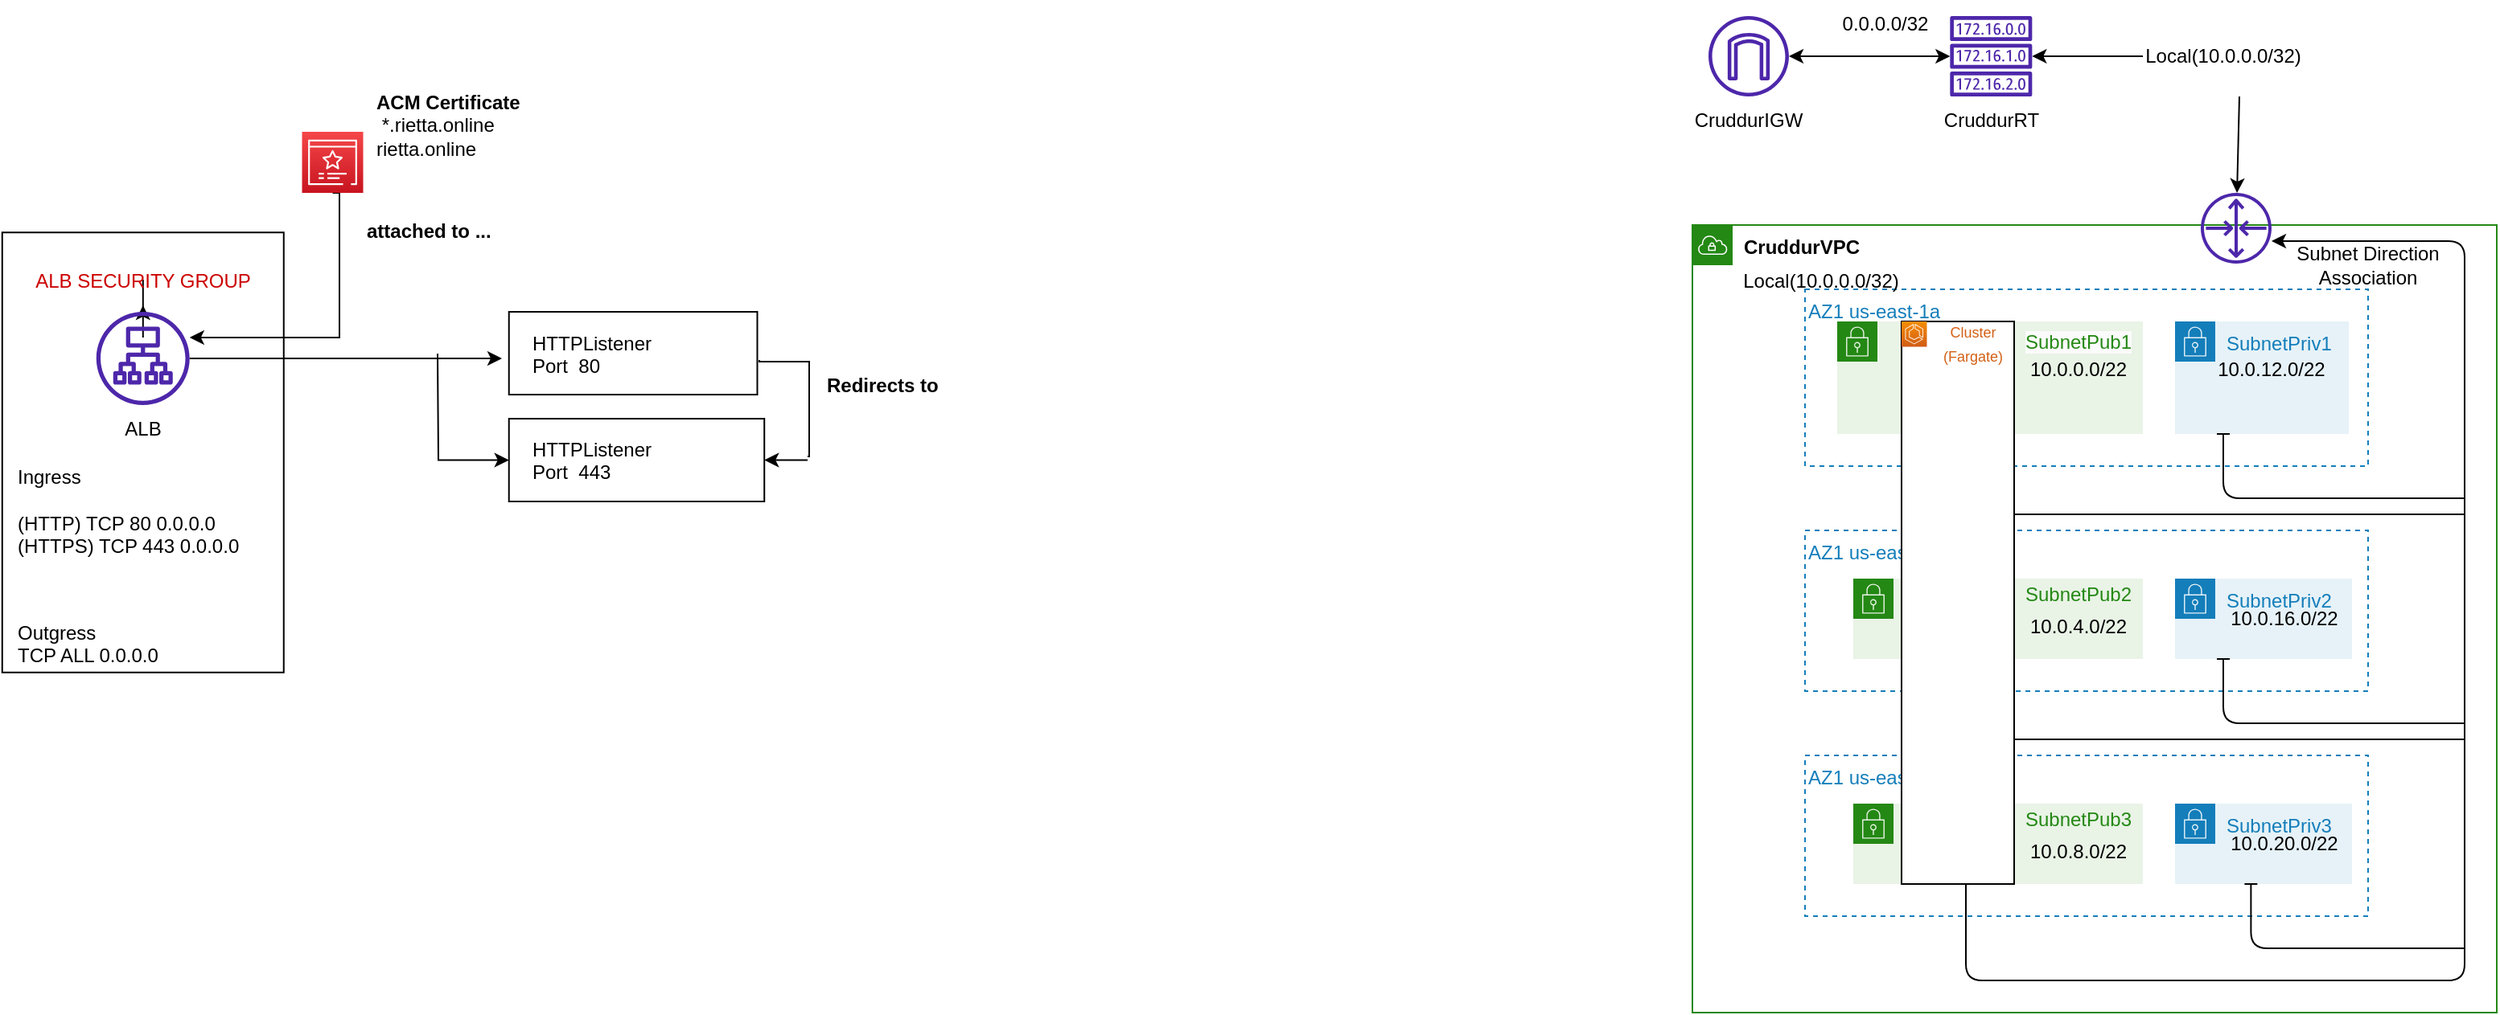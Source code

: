 <mxfile version="21.5.0" type="github">
  <diagram name="Page-1" id="R-quI3UAUqY8mXfWR5DA">
    <mxGraphModel dx="1730" dy="1552" grid="1" gridSize="10" guides="1" tooltips="1" connect="1" arrows="1" fold="1" page="1" pageScale="1" pageWidth="850" pageHeight="1100" math="0" shadow="0">
      <root>
        <mxCell id="0" />
        <mxCell id="1" parent="0" />
        <mxCell id="Xi_Mlwiq7mVEcRBWBNJl-1" value="&lt;b&gt;&lt;font color=&quot;#000000&quot;&gt;CruddurVPC&lt;/font&gt;&lt;/b&gt;" style="points=[[0,0],[0.25,0],[0.5,0],[0.75,0],[1,0],[1,0.25],[1,0.5],[1,0.75],[1,1],[0.75,1],[0.5,1],[0.25,1],[0,1],[0,0.75],[0,0.5],[0,0.25]];outlineConnect=0;gradientColor=none;html=1;whiteSpace=wrap;fontSize=12;fontStyle=0;container=1;pointerEvents=0;collapsible=0;recursiveResize=0;shape=mxgraph.aws4.group;grIcon=mxgraph.aws4.group_vpc;strokeColor=#248814;fillColor=none;verticalAlign=top;align=left;spacingLeft=30;fontColor=#AAB7B8;dashed=0;rounded=0;" parent="1" vertex="1">
          <mxGeometry x="330" y="20" width="500" height="490" as="geometry" />
        </mxCell>
        <mxCell id="Xi_Mlwiq7mVEcRBWBNJl-22" value="AZ1 us-east-1a" style="fillColor=none;strokeColor=#147EBA;dashed=1;verticalAlign=top;fontStyle=0;fontColor=#147EBA;whiteSpace=wrap;html=1;align=left;rounded=0;" parent="Xi_Mlwiq7mVEcRBWBNJl-1" vertex="1">
          <mxGeometry x="70" y="40" width="350" height="110" as="geometry" />
        </mxCell>
        <mxCell id="Xi_Mlwiq7mVEcRBWBNJl-2" value="AZ1 us-east-1b" style="fillColor=none;strokeColor=#147EBA;dashed=1;verticalAlign=top;fontStyle=0;fontColor=#147EBA;whiteSpace=wrap;html=1;align=left;rounded=0;" parent="Xi_Mlwiq7mVEcRBWBNJl-1" vertex="1">
          <mxGeometry x="70" y="190" width="350" height="100" as="geometry" />
        </mxCell>
        <mxCell id="Xi_Mlwiq7mVEcRBWBNJl-3" value="SubnetPriv2" style="points=[[0,0],[0.25,0],[0.5,0],[0.75,0],[1,0],[1,0.25],[1,0.5],[1,0.75],[1,1],[0.75,1],[0.5,1],[0.25,1],[0,1],[0,0.75],[0,0.5],[0,0.25]];outlineConnect=0;gradientColor=none;html=1;whiteSpace=wrap;fontSize=12;fontStyle=0;container=1;pointerEvents=0;collapsible=0;recursiveResize=0;shape=mxgraph.aws4.group;grIcon=mxgraph.aws4.group_security_group;grStroke=0;strokeColor=#147EBA;fillColor=#E6F2F8;verticalAlign=top;align=left;spacingLeft=30;fontColor=#147EBA;dashed=0;rounded=0;" parent="Xi_Mlwiq7mVEcRBWBNJl-1" vertex="1">
          <mxGeometry x="300" y="220" width="110" height="50" as="geometry" />
        </mxCell>
        <mxCell id="Xi_Mlwiq7mVEcRBWBNJl-4" style="edgeStyle=orthogonalEdgeStyle;rounded=0;orthogonalLoop=1;jettySize=auto;html=1;exitX=0.5;exitY=1;exitDx=0;exitDy=0;" parent="Xi_Mlwiq7mVEcRBWBNJl-1" source="Xi_Mlwiq7mVEcRBWBNJl-2" target="Xi_Mlwiq7mVEcRBWBNJl-2" edge="1">
          <mxGeometry relative="1" as="geometry" />
        </mxCell>
        <mxCell id="Xi_Mlwiq7mVEcRBWBNJl-5" value="" style="points=[[0,0],[0.25,0],[0.5,0],[0.75,0],[1,0],[1,0.25],[1,0.5],[1,0.75],[1,1],[0.75,1],[0.5,1],[0.25,1],[0,1],[0,0.75],[0,0.5],[0,0.25]];outlineConnect=0;gradientColor=none;html=1;whiteSpace=wrap;fontSize=12;fontStyle=0;container=1;pointerEvents=0;collapsible=0;recursiveResize=0;shape=mxgraph.aws4.group;grIcon=mxgraph.aws4.group_security_group;grStroke=0;strokeColor=#248814;fillColor=#E9F3E6;verticalAlign=top;align=left;spacingLeft=30;fontColor=#248814;dashed=0;rounded=0;" parent="Xi_Mlwiq7mVEcRBWBNJl-1" vertex="1">
          <mxGeometry x="100" y="220" width="180" height="50" as="geometry" />
        </mxCell>
        <mxCell id="Xi_Mlwiq7mVEcRBWBNJl-6" value="10.0.16.0/22" style="text;strokeColor=none;align=center;fillColor=none;html=1;verticalAlign=middle;whiteSpace=wrap;rounded=0;" parent="Xi_Mlwiq7mVEcRBWBNJl-1" vertex="1">
          <mxGeometry x="328" y="235" width="80" height="20" as="geometry" />
        </mxCell>
        <mxCell id="Xi_Mlwiq7mVEcRBWBNJl-7" style="edgeStyle=orthogonalEdgeStyle;orthogonalLoop=1;jettySize=auto;html=1;elbow=vertical;startArrow=baseDash;startFill=0;endArrow=none;endFill=0;" parent="Xi_Mlwiq7mVEcRBWBNJl-1" edge="1">
          <mxGeometry relative="1" as="geometry">
            <mxPoint x="480" y="320" as="targetPoint" />
            <mxPoint x="170" y="270" as="sourcePoint" />
            <Array as="points">
              <mxPoint x="170" y="320" />
            </Array>
          </mxGeometry>
        </mxCell>
        <mxCell id="Xi_Mlwiq7mVEcRBWBNJl-8" value="10.0.4.0/22" style="text;strokeColor=none;align=center;fillColor=none;html=1;verticalAlign=middle;whiteSpace=wrap;rounded=0;" parent="Xi_Mlwiq7mVEcRBWBNJl-1" vertex="1">
          <mxGeometry x="200" y="240" width="80" height="20" as="geometry" />
        </mxCell>
        <mxCell id="Xi_Mlwiq7mVEcRBWBNJl-9" value="AZ1 us-east-1c" style="fillColor=none;strokeColor=#147EBA;dashed=1;verticalAlign=top;fontStyle=0;fontColor=#147EBA;whiteSpace=wrap;html=1;align=left;rounded=0;" parent="Xi_Mlwiq7mVEcRBWBNJl-1" vertex="1">
          <mxGeometry x="70" y="330" width="350" height="100" as="geometry" />
        </mxCell>
        <mxCell id="Xi_Mlwiq7mVEcRBWBNJl-10" value="SubnetPriv3" style="points=[[0,0],[0.25,0],[0.5,0],[0.75,0],[1,0],[1,0.25],[1,0.5],[1,0.75],[1,1],[0.75,1],[0.5,1],[0.25,1],[0,1],[0,0.75],[0,0.5],[0,0.25]];outlineConnect=0;gradientColor=none;html=1;whiteSpace=wrap;fontSize=12;fontStyle=0;container=1;pointerEvents=0;collapsible=0;recursiveResize=0;shape=mxgraph.aws4.group;grIcon=mxgraph.aws4.group_security_group;grStroke=0;strokeColor=#147EBA;fillColor=#E6F2F8;verticalAlign=top;align=left;spacingLeft=30;fontColor=#147EBA;dashed=0;rounded=0;" parent="Xi_Mlwiq7mVEcRBWBNJl-1" vertex="1">
          <mxGeometry x="300" y="360" width="110" height="50" as="geometry" />
        </mxCell>
        <mxCell id="Xi_Mlwiq7mVEcRBWBNJl-14" value="10.0.20.0/22" style="text;strokeColor=none;align=center;fillColor=none;html=1;verticalAlign=middle;whiteSpace=wrap;rounded=0;" parent="Xi_Mlwiq7mVEcRBWBNJl-10" vertex="1">
          <mxGeometry x="28" y="15" width="80" height="20" as="geometry" />
        </mxCell>
        <mxCell id="Xi_Mlwiq7mVEcRBWBNJl-11" style="edgeStyle=orthogonalEdgeStyle;rounded=0;orthogonalLoop=1;jettySize=auto;html=1;exitX=0.5;exitY=1;exitDx=0;exitDy=0;" parent="Xi_Mlwiq7mVEcRBWBNJl-1" source="Xi_Mlwiq7mVEcRBWBNJl-9" target="Xi_Mlwiq7mVEcRBWBNJl-9" edge="1">
          <mxGeometry relative="1" as="geometry" />
        </mxCell>
        <mxCell id="Xi_Mlwiq7mVEcRBWBNJl-12" value="" style="points=[[0,0],[0.25,0],[0.5,0],[0.75,0],[1,0],[1,0.25],[1,0.5],[1,0.75],[1,1],[0.75,1],[0.5,1],[0.25,1],[0,1],[0,0.75],[0,0.5],[0,0.25]];outlineConnect=0;gradientColor=none;html=1;whiteSpace=wrap;fontSize=12;fontStyle=0;container=1;pointerEvents=0;collapsible=0;recursiveResize=0;shape=mxgraph.aws4.group;grIcon=mxgraph.aws4.group_security_group;grStroke=0;strokeColor=#248814;fillColor=#E9F3E6;verticalAlign=top;align=left;spacingLeft=30;fontColor=#248814;dashed=0;rounded=0;" parent="Xi_Mlwiq7mVEcRBWBNJl-1" vertex="1">
          <mxGeometry x="100" y="360" width="180" height="50" as="geometry" />
        </mxCell>
        <mxCell id="Xi_Mlwiq7mVEcRBWBNJl-42" value="&lt;font color=&quot;#248814&quot;&gt;SubnetPub3&lt;/font&gt;" style="text;strokeColor=none;align=center;fillColor=none;html=1;verticalAlign=middle;whiteSpace=wrap;rounded=0;" parent="Xi_Mlwiq7mVEcRBWBNJl-12" vertex="1">
          <mxGeometry x="100" width="80" height="20" as="geometry" />
        </mxCell>
        <mxCell id="Xi_Mlwiq7mVEcRBWBNJl-13" style="edgeStyle=orthogonalEdgeStyle;orthogonalLoop=1;jettySize=auto;html=1;elbow=vertical;exitX=0.429;exitY=1;exitDx=0;exitDy=0;exitPerimeter=0;startArrow=baseDash;startFill=0;endArrow=none;endFill=0;" parent="Xi_Mlwiq7mVEcRBWBNJl-1" source="Xi_Mlwiq7mVEcRBWBNJl-10" edge="1">
          <mxGeometry relative="1" as="geometry">
            <mxPoint x="480" y="450" as="targetPoint" />
            <mxPoint x="330" y="420" as="sourcePoint" />
            <Array as="points">
              <mxPoint x="347" y="450" />
            </Array>
          </mxGeometry>
        </mxCell>
        <mxCell id="Xi_Mlwiq7mVEcRBWBNJl-15" value="10.0.8.0/22" style="text;strokeColor=none;align=center;fillColor=none;html=1;verticalAlign=middle;whiteSpace=wrap;rounded=0;" parent="Xi_Mlwiq7mVEcRBWBNJl-1" vertex="1">
          <mxGeometry x="200" y="380" width="80" height="20" as="geometry" />
        </mxCell>
        <mxCell id="Xi_Mlwiq7mVEcRBWBNJl-16" value="Local(10.0.0.0/32)" style="text;strokeColor=none;align=center;fillColor=none;html=1;verticalAlign=middle;whiteSpace=wrap;rounded=0;" parent="Xi_Mlwiq7mVEcRBWBNJl-1" vertex="1">
          <mxGeometry x="30" y="20" width="100" height="30" as="geometry" />
        </mxCell>
        <mxCell id="Xi_Mlwiq7mVEcRBWBNJl-17" style="rounded=0;orthogonalLoop=1;jettySize=auto;html=1;startArrow=classic;startFill=1;endArrow=none;endFill=0;" parent="Xi_Mlwiq7mVEcRBWBNJl-1" source="Xi_Mlwiq7mVEcRBWBNJl-19" edge="1">
          <mxGeometry relative="1" as="geometry">
            <mxPoint x="340" y="-80" as="targetPoint" />
          </mxGeometry>
        </mxCell>
        <mxCell id="Xi_Mlwiq7mVEcRBWBNJl-18" style="edgeStyle=orthogonalEdgeStyle;orthogonalLoop=1;jettySize=auto;html=1;elbow=vertical;endArrow=baseDash;endFill=0;startArrow=classic;startFill=1;" parent="Xi_Mlwiq7mVEcRBWBNJl-1" source="Xi_Mlwiq7mVEcRBWBNJl-19" target="Xi_Mlwiq7mVEcRBWBNJl-12" edge="1">
          <mxGeometry relative="1" as="geometry">
            <Array as="points">
              <mxPoint x="480" y="10" />
              <mxPoint x="480" y="470" />
              <mxPoint x="170" y="470" />
            </Array>
          </mxGeometry>
        </mxCell>
        <mxCell id="Xi_Mlwiq7mVEcRBWBNJl-19" value="" style="outlineConnect=0;fontColor=#232F3E;gradientColor=none;fillColor=#4D27AA;strokeColor=none;dashed=0;verticalLabelPosition=bottom;verticalAlign=top;align=center;html=1;fontSize=12;fontStyle=0;aspect=fixed;pointerEvents=1;shape=mxgraph.aws4.router;rounded=0;" parent="Xi_Mlwiq7mVEcRBWBNJl-1" vertex="1">
          <mxGeometry x="316" y="-20" width="44" height="44" as="geometry" />
        </mxCell>
        <mxCell id="Xi_Mlwiq7mVEcRBWBNJl-20" style="edgeStyle=orthogonalEdgeStyle;orthogonalLoop=1;jettySize=auto;html=1;elbow=vertical;exitX=0.429;exitY=1;exitDx=0;exitDy=0;exitPerimeter=0;startArrow=baseDash;startFill=0;endArrow=none;endFill=0;" parent="Xi_Mlwiq7mVEcRBWBNJl-1" edge="1">
          <mxGeometry relative="1" as="geometry">
            <mxPoint x="480" y="310" as="targetPoint" />
            <mxPoint x="330" y="270" as="sourcePoint" />
            <Array as="points">
              <mxPoint x="330" y="310" />
            </Array>
          </mxGeometry>
        </mxCell>
        <mxCell id="Xi_Mlwiq7mVEcRBWBNJl-21" style="edgeStyle=orthogonalEdgeStyle;orthogonalLoop=1;jettySize=auto;html=1;elbow=vertical;startArrow=baseDash;startFill=0;endArrow=none;endFill=0;" parent="Xi_Mlwiq7mVEcRBWBNJl-1" edge="1">
          <mxGeometry relative="1" as="geometry">
            <mxPoint x="480" y="180" as="targetPoint" />
            <mxPoint x="170" y="130" as="sourcePoint" />
            <Array as="points">
              <mxPoint x="170" y="180" />
            </Array>
          </mxGeometry>
        </mxCell>
        <mxCell id="Xi_Mlwiq7mVEcRBWBNJl-23" value="SubnetPriv1" style="points=[[0,0],[0.25,0],[0.5,0],[0.75,0],[1,0],[1,0.25],[1,0.5],[1,0.75],[1,1],[0.75,1],[0.5,1],[0.25,1],[0,1],[0,0.75],[0,0.5],[0,0.25]];outlineConnect=0;gradientColor=none;html=1;whiteSpace=wrap;fontSize=12;fontStyle=0;container=1;pointerEvents=0;collapsible=0;recursiveResize=0;shape=mxgraph.aws4.group;grIcon=mxgraph.aws4.group_security_group;grStroke=0;strokeColor=#147EBA;fillColor=#E6F2F8;verticalAlign=top;align=left;spacingLeft=30;fontColor=#147EBA;dashed=0;rounded=0;" parent="Xi_Mlwiq7mVEcRBWBNJl-1" vertex="1">
          <mxGeometry x="300" y="60" width="108" height="70" as="geometry" />
        </mxCell>
        <mxCell id="Xi_Mlwiq7mVEcRBWBNJl-24" style="edgeStyle=orthogonalEdgeStyle;rounded=0;orthogonalLoop=1;jettySize=auto;html=1;exitX=0.5;exitY=1;exitDx=0;exitDy=0;" parent="Xi_Mlwiq7mVEcRBWBNJl-1" source="Xi_Mlwiq7mVEcRBWBNJl-22" target="Xi_Mlwiq7mVEcRBWBNJl-22" edge="1">
          <mxGeometry relative="1" as="geometry" />
        </mxCell>
        <mxCell id="Xi_Mlwiq7mVEcRBWBNJl-25" value="" style="points=[[0,0],[0.25,0],[0.5,0],[0.75,0],[1,0],[1,0.25],[1,0.5],[1,0.75],[1,1],[0.75,1],[0.5,1],[0.25,1],[0,1],[0,0.75],[0,0.5],[0,0.25]];outlineConnect=0;gradientColor=none;html=1;whiteSpace=wrap;fontSize=12;fontStyle=0;container=1;pointerEvents=0;collapsible=0;recursiveResize=0;shape=mxgraph.aws4.group;grIcon=mxgraph.aws4.group_security_group;grStroke=0;strokeColor=#248814;fillColor=#E9F3E6;verticalAlign=top;align=left;spacingLeft=30;fontColor=#248814;dashed=0;rounded=0;" parent="Xi_Mlwiq7mVEcRBWBNJl-1" vertex="1">
          <mxGeometry x="90" y="60" width="190" height="70" as="geometry" />
        </mxCell>
        <mxCell id="Xi_Mlwiq7mVEcRBWBNJl-27" value="10.0.0.0/22" style="text;strokeColor=none;align=center;fillColor=none;html=1;verticalAlign=middle;whiteSpace=wrap;rounded=0;" parent="Xi_Mlwiq7mVEcRBWBNJl-25" vertex="1">
          <mxGeometry x="110" y="20" width="80" height="20" as="geometry" />
        </mxCell>
        <mxCell id="Xi_Mlwiq7mVEcRBWBNJl-26" value="10.0.12.0/22" style="text;strokeColor=none;align=center;fillColor=none;html=1;verticalAlign=middle;whiteSpace=wrap;rounded=0;" parent="Xi_Mlwiq7mVEcRBWBNJl-1" vertex="1">
          <mxGeometry x="320" y="80" width="80" height="20" as="geometry" />
        </mxCell>
        <mxCell id="Xi_Mlwiq7mVEcRBWBNJl-28" style="edgeStyle=orthogonalEdgeStyle;orthogonalLoop=1;jettySize=auto;html=1;elbow=vertical;exitX=0.429;exitY=1;exitDx=0;exitDy=0;exitPerimeter=0;startArrow=baseDash;startFill=0;endArrow=none;endFill=0;" parent="Xi_Mlwiq7mVEcRBWBNJl-1" edge="1">
          <mxGeometry relative="1" as="geometry">
            <mxPoint x="480" y="170" as="targetPoint" />
            <mxPoint x="330" y="130" as="sourcePoint" />
            <Array as="points">
              <mxPoint x="330" y="170" />
            </Array>
          </mxGeometry>
        </mxCell>
        <mxCell id="Xi_Mlwiq7mVEcRBWBNJl-29" value="Subnet Direction Association" style="text;strokeColor=none;align=center;fillColor=none;html=1;verticalAlign=middle;whiteSpace=wrap;rounded=0;" parent="Xi_Mlwiq7mVEcRBWBNJl-1" vertex="1">
          <mxGeometry x="370" y="10" width="100" height="30" as="geometry" />
        </mxCell>
        <mxCell id="Xi_Mlwiq7mVEcRBWBNJl-39" value="&#xa;&lt;span style=&quot;color: rgb(36, 136, 20); font-family: Helvetica; font-size: 12px; font-style: normal; font-variant-ligatures: normal; font-variant-caps: normal; font-weight: 400; letter-spacing: normal; orphans: 2; text-align: left; text-indent: 0px; text-transform: none; widows: 2; word-spacing: 0px; -webkit-text-stroke-width: 0px; background-color: rgb(251, 251, 251); text-decoration-thickness: initial; text-decoration-style: initial; text-decoration-color: initial; float: none; display: inline !important;&quot;&gt;SubnetPub1&lt;/span&gt;&#xa;&#xa;" style="text;strokeColor=none;align=center;fillColor=none;html=1;verticalAlign=middle;whiteSpace=wrap;rounded=0;" parent="Xi_Mlwiq7mVEcRBWBNJl-1" vertex="1">
          <mxGeometry x="200" y="70" width="80" height="20" as="geometry" />
        </mxCell>
        <mxCell id="Xi_Mlwiq7mVEcRBWBNJl-41" value="&lt;font color=&quot;#248814&quot;&gt;SubnetPub2&lt;/font&gt;" style="text;strokeColor=none;align=center;fillColor=none;html=1;verticalAlign=middle;whiteSpace=wrap;rounded=0;" parent="Xi_Mlwiq7mVEcRBWBNJl-1" vertex="1">
          <mxGeometry x="200" y="220" width="80" height="20" as="geometry" />
        </mxCell>
        <mxCell id="Xi_Mlwiq7mVEcRBWBNJl-48" value="" style="group;fillColor=none;shadow=0;" parent="Xi_Mlwiq7mVEcRBWBNJl-1" vertex="1" connectable="0">
          <mxGeometry x="130" y="60" width="70" height="350" as="geometry" />
        </mxCell>
        <mxCell id="Xi_Mlwiq7mVEcRBWBNJl-43" value="" style="rounded=0;whiteSpace=wrap;html=1;" parent="Xi_Mlwiq7mVEcRBWBNJl-48" vertex="1">
          <mxGeometry width="70" height="350" as="geometry" />
        </mxCell>
        <mxCell id="Xi_Mlwiq7mVEcRBWBNJl-44" value="" style="sketch=0;points=[[0,0,0],[0.25,0,0],[0.5,0,0],[0.75,0,0],[1,0,0],[0,1,0],[0.25,1,0],[0.5,1,0],[0.75,1,0],[1,1,0],[0,0.25,0],[0,0.5,0],[0,0.75,0],[1,0.25,0],[1,0.5,0],[1,0.75,0]];outlineConnect=0;fontColor=#232F3E;gradientColor=#F78E04;gradientDirection=north;fillColor=#D05C17;strokeColor=#ffffff;dashed=0;verticalLabelPosition=bottom;verticalAlign=top;align=center;html=1;fontSize=12;fontStyle=0;aspect=fixed;shape=mxgraph.aws4.resourceIcon;resIcon=mxgraph.aws4.ecs;" parent="Xi_Mlwiq7mVEcRBWBNJl-48" vertex="1">
          <mxGeometry width="15.75" height="15.75" as="geometry" />
        </mxCell>
        <mxCell id="Xi_Mlwiq7mVEcRBWBNJl-46" value="&lt;font color=&quot;#d36015&quot; style=&quot;font-size: 9px;&quot;&gt;Cluster (Fargate)&lt;/font&gt;" style="text;strokeColor=none;align=center;fillColor=none;html=1;verticalAlign=middle;whiteSpace=wrap;rounded=0;" parent="Xi_Mlwiq7mVEcRBWBNJl-48" vertex="1">
          <mxGeometry x="17.5" y="5.94" width="52.5" height="13.12" as="geometry" />
        </mxCell>
        <mxCell id="Xi_Mlwiq7mVEcRBWBNJl-30" style="edgeStyle=orthogonalEdgeStyle;rounded=0;orthogonalLoop=1;jettySize=auto;html=1;startArrow=classic;startFill=1;" parent="1" source="Xi_Mlwiq7mVEcRBWBNJl-31" target="Xi_Mlwiq7mVEcRBWBNJl-33" edge="1">
          <mxGeometry relative="1" as="geometry" />
        </mxCell>
        <mxCell id="Xi_Mlwiq7mVEcRBWBNJl-31" value="" style="outlineConnect=0;fontColor=#232F3E;gradientColor=none;fillColor=#4D27AA;strokeColor=none;dashed=0;verticalLabelPosition=bottom;verticalAlign=top;align=center;html=1;fontSize=12;fontStyle=0;aspect=fixed;pointerEvents=1;shape=mxgraph.aws4.internet_gateway;rounded=0;" parent="1" vertex="1">
          <mxGeometry x="340" y="-110" width="50" height="50" as="geometry" />
        </mxCell>
        <mxCell id="Xi_Mlwiq7mVEcRBWBNJl-32" style="edgeStyle=orthogonalEdgeStyle;rounded=0;orthogonalLoop=1;jettySize=auto;html=1;startArrow=classic;startFill=1;endArrow=none;endFill=0;" parent="1" source="Xi_Mlwiq7mVEcRBWBNJl-33" edge="1">
          <mxGeometry relative="1" as="geometry">
            <mxPoint x="610" y="-85" as="targetPoint" />
          </mxGeometry>
        </mxCell>
        <mxCell id="Xi_Mlwiq7mVEcRBWBNJl-33" value="" style="outlineConnect=0;fontColor=#232F3E;gradientColor=none;fillColor=#4D27AA;strokeColor=none;dashed=0;verticalLabelPosition=bottom;verticalAlign=top;align=center;html=1;fontSize=12;fontStyle=0;aspect=fixed;pointerEvents=1;shape=mxgraph.aws4.route_table;rounded=0;" parent="1" vertex="1">
          <mxGeometry x="490" y="-110" width="51.32" height="50" as="geometry" />
        </mxCell>
        <mxCell id="Xi_Mlwiq7mVEcRBWBNJl-34" value="Local(10.0.0.0/32)" style="text;strokeColor=none;align=center;fillColor=none;html=1;verticalAlign=middle;whiteSpace=wrap;rounded=0;" parent="1" vertex="1">
          <mxGeometry x="610" y="-100" width="100" height="30" as="geometry" />
        </mxCell>
        <mxCell id="Xi_Mlwiq7mVEcRBWBNJl-35" value="CruddurIGW" style="text;strokeColor=none;align=center;fillColor=none;html=1;verticalAlign=middle;whiteSpace=wrap;rounded=0;" parent="1" vertex="1">
          <mxGeometry x="315" y="-60" width="100" height="30" as="geometry" />
        </mxCell>
        <mxCell id="Xi_Mlwiq7mVEcRBWBNJl-36" value="0.0.0.0/32" style="text;strokeColor=none;align=center;fillColor=none;html=1;verticalAlign=middle;whiteSpace=wrap;rounded=0;" parent="1" vertex="1">
          <mxGeometry x="400" y="-120" width="100" height="30" as="geometry" />
        </mxCell>
        <mxCell id="Xi_Mlwiq7mVEcRBWBNJl-37" value="CruddurRT" style="text;strokeColor=none;align=center;fillColor=none;html=1;verticalAlign=middle;whiteSpace=wrap;rounded=0;" parent="1" vertex="1">
          <mxGeometry x="465.66" y="-60" width="100" height="30" as="geometry" />
        </mxCell>
        <mxCell id="VnygE6IcTzNg27r3DCt2-1" value="" style="rounded=0;whiteSpace=wrap;html=1;rotation=90;" vertex="1" parent="1">
          <mxGeometry x="-770" y="74" width="273.75" height="175" as="geometry" />
        </mxCell>
        <mxCell id="VnygE6IcTzNg27r3DCt2-12" style="edgeStyle=orthogonalEdgeStyle;rounded=0;orthogonalLoop=1;jettySize=auto;html=1;entryX=0.5;entryY=1;entryDx=0;entryDy=0;entryPerimeter=0;endArrow=none;endFill=0;startArrow=classic;startFill=1;" edge="1" parent="1" source="VnygE6IcTzNg27r3DCt2-2" target="VnygE6IcTzNg27r3DCt2-8">
          <mxGeometry relative="1" as="geometry">
            <mxPoint x="-110" y="190" as="targetPoint" />
            <Array as="points">
              <mxPoint x="-511" y="90" />
            </Array>
          </mxGeometry>
        </mxCell>
        <mxCell id="VnygE6IcTzNg27r3DCt2-23" value="" style="edgeStyle=orthogonalEdgeStyle;rounded=0;orthogonalLoop=1;jettySize=auto;html=1;" edge="1" parent="1" source="VnygE6IcTzNg27r3DCt2-2" target="VnygE6IcTzNg27r3DCt2-3">
          <mxGeometry relative="1" as="geometry" />
        </mxCell>
        <mxCell id="VnygE6IcTzNg27r3DCt2-25" style="edgeStyle=orthogonalEdgeStyle;rounded=0;orthogonalLoop=1;jettySize=auto;html=1;" edge="1" parent="1" source="VnygE6IcTzNg27r3DCt2-2">
          <mxGeometry relative="1" as="geometry">
            <mxPoint x="-410" y="103" as="targetPoint" />
          </mxGeometry>
        </mxCell>
        <mxCell id="VnygE6IcTzNg27r3DCt2-2" value="" style="sketch=0;outlineConnect=0;fontColor=#232F3E;gradientColor=none;fillColor=#4D27AA;strokeColor=none;dashed=0;verticalLabelPosition=bottom;verticalAlign=top;align=center;html=1;fontSize=12;fontStyle=0;aspect=fixed;pointerEvents=1;shape=mxgraph.aws4.application_load_balancer;" vertex="1" parent="1">
          <mxGeometry x="-662.12" y="74" width="58" height="58" as="geometry" />
        </mxCell>
        <mxCell id="VnygE6IcTzNg27r3DCt2-3" value="&lt;font color=&quot;#cc0000&quot;&gt;ALB SECURITY GROUP&lt;/font&gt;" style="text;strokeColor=none;align=center;fillColor=none;html=1;verticalAlign=middle;whiteSpace=wrap;rounded=0;" vertex="1" parent="1">
          <mxGeometry x="-708.12" y="40" width="150" height="30" as="geometry" />
        </mxCell>
        <mxCell id="VnygE6IcTzNg27r3DCt2-4" value="ALB" style="text;strokeColor=none;align=center;fillColor=none;html=1;verticalAlign=middle;whiteSpace=wrap;rounded=0;" vertex="1" parent="1">
          <mxGeometry x="-683.12" y="132" width="100" height="30" as="geometry" />
        </mxCell>
        <mxCell id="VnygE6IcTzNg27r3DCt2-5" value="Ingress" style="text;strokeColor=none;align=left;fillColor=none;html=1;verticalAlign=middle;whiteSpace=wrap;rounded=0;" vertex="1" parent="1">
          <mxGeometry x="-713.12" y="162" width="100" height="30" as="geometry" />
        </mxCell>
        <mxCell id="VnygE6IcTzNg27r3DCt2-6" value="(HTTP) TCP 80 0.0.0.0&lt;br&gt;(HTTPS) TCP 443 0.0.0.0" style="text;whiteSpace=wrap;html=1;" vertex="1" parent="1">
          <mxGeometry x="-713.12" y="192" width="150" height="40" as="geometry" />
        </mxCell>
        <mxCell id="VnygE6IcTzNg27r3DCt2-7" value="Outgress&lt;br&gt;TCP ALL 0.0.0.0" style="text;whiteSpace=wrap;html=1;" vertex="1" parent="1">
          <mxGeometry x="-713.12" y="260" width="130" height="40" as="geometry" />
        </mxCell>
        <mxCell id="VnygE6IcTzNg27r3DCt2-8" value="" style="sketch=0;points=[[0,0,0],[0.25,0,0],[0.5,0,0],[0.75,0,0],[1,0,0],[0,1,0],[0.25,1,0],[0.5,1,0],[0.75,1,0],[1,1,0],[0,0.25,0],[0,0.5,0],[0,0.75,0],[1,0.25,0],[1,0.5,0],[1,0.75,0]];outlineConnect=0;fontColor=#232F3E;gradientColor=#F54749;gradientDirection=north;fillColor=#C7131F;strokeColor=#ffffff;dashed=0;verticalLabelPosition=bottom;verticalAlign=top;align=center;html=1;fontSize=12;fontStyle=0;aspect=fixed;shape=mxgraph.aws4.resourceIcon;resIcon=mxgraph.aws4.certificate_manager_3;" vertex="1" parent="1">
          <mxGeometry x="-534.25" y="-38" width="38" height="38" as="geometry" />
        </mxCell>
        <mxCell id="VnygE6IcTzNg27r3DCt2-13" value="&lt;b&gt;attached to ...&lt;/b&gt;" style="text;whiteSpace=wrap;html=1;" vertex="1" parent="1">
          <mxGeometry x="-496.25" y="10" width="90.62" height="40" as="geometry" />
        </mxCell>
        <mxCell id="VnygE6IcTzNg27r3DCt2-14" value="&lt;b&gt;ACM Certificate&lt;br&gt;&amp;nbsp;&lt;/b&gt;*.rietta.online&lt;br&gt;rietta.online" style="text;whiteSpace=wrap;html=1;" vertex="1" parent="1">
          <mxGeometry x="-490" y="-70" width="130" height="60" as="geometry" />
        </mxCell>
        <mxCell id="VnygE6IcTzNg27r3DCt2-15" value="" style="rounded=0;whiteSpace=wrap;html=1;rotation=-180;" vertex="1" parent="1">
          <mxGeometry x="-405.63" y="74.0" width="154.37" height="51.51" as="geometry" />
        </mxCell>
        <mxCell id="VnygE6IcTzNg27r3DCt2-20" style="edgeStyle=orthogonalEdgeStyle;rounded=0;orthogonalLoop=1;jettySize=auto;html=1;endArrow=none;endFill=0;" edge="1" parent="1">
          <mxGeometry relative="1" as="geometry">
            <mxPoint x="-220" y="164" as="targetPoint" />
            <mxPoint x="-250" y="104" as="sourcePoint" />
            <Array as="points">
              <mxPoint x="-250" y="105" />
              <mxPoint x="-219" y="105" />
              <mxPoint x="-219" y="164" />
            </Array>
          </mxGeometry>
        </mxCell>
        <mxCell id="VnygE6IcTzNg27r3DCt2-17" value="HTTPListener&lt;br&gt;Port&amp;nbsp; 80" style="text;whiteSpace=wrap;html=1;" vertex="1" parent="1">
          <mxGeometry x="-393.45" y="79.75" width="130" height="40" as="geometry" />
        </mxCell>
        <mxCell id="VnygE6IcTzNg27r3DCt2-26" style="edgeStyle=orthogonalEdgeStyle;rounded=0;orthogonalLoop=1;jettySize=auto;html=1;exitX=1;exitY=0.5;exitDx=0;exitDy=0;endArrow=none;endFill=0;startArrow=classic;startFill=1;" edge="1" parent="1" source="VnygE6IcTzNg27r3DCt2-18">
          <mxGeometry relative="1" as="geometry">
            <mxPoint x="-450" y="100" as="targetPoint" />
          </mxGeometry>
        </mxCell>
        <mxCell id="VnygE6IcTzNg27r3DCt2-27" style="edgeStyle=orthogonalEdgeStyle;rounded=0;orthogonalLoop=1;jettySize=auto;html=1;endArrow=none;endFill=0;startArrow=classic;startFill=1;" edge="1" parent="1" source="VnygE6IcTzNg27r3DCt2-18">
          <mxGeometry relative="1" as="geometry">
            <mxPoint x="-220" y="166.245" as="targetPoint" />
          </mxGeometry>
        </mxCell>
        <mxCell id="VnygE6IcTzNg27r3DCt2-18" value="" style="rounded=0;whiteSpace=wrap;html=1;rotation=-180;" vertex="1" parent="1">
          <mxGeometry x="-405.63" y="140.49" width="158.74" height="51.51" as="geometry" />
        </mxCell>
        <mxCell id="VnygE6IcTzNg27r3DCt2-19" value="HTTPListener&lt;br&gt;Port&amp;nbsp; 443" style="text;whiteSpace=wrap;html=1;" vertex="1" parent="1">
          <mxGeometry x="-393.45" y="146.25" width="130" height="40" as="geometry" />
        </mxCell>
        <mxCell id="VnygE6IcTzNg27r3DCt2-22" value="&lt;b&gt;Redirects to&lt;/b&gt;" style="text;whiteSpace=wrap;html=1;" vertex="1" parent="1">
          <mxGeometry x="-210" y="106" width="80" height="40" as="geometry" />
        </mxCell>
      </root>
    </mxGraphModel>
  </diagram>
</mxfile>
